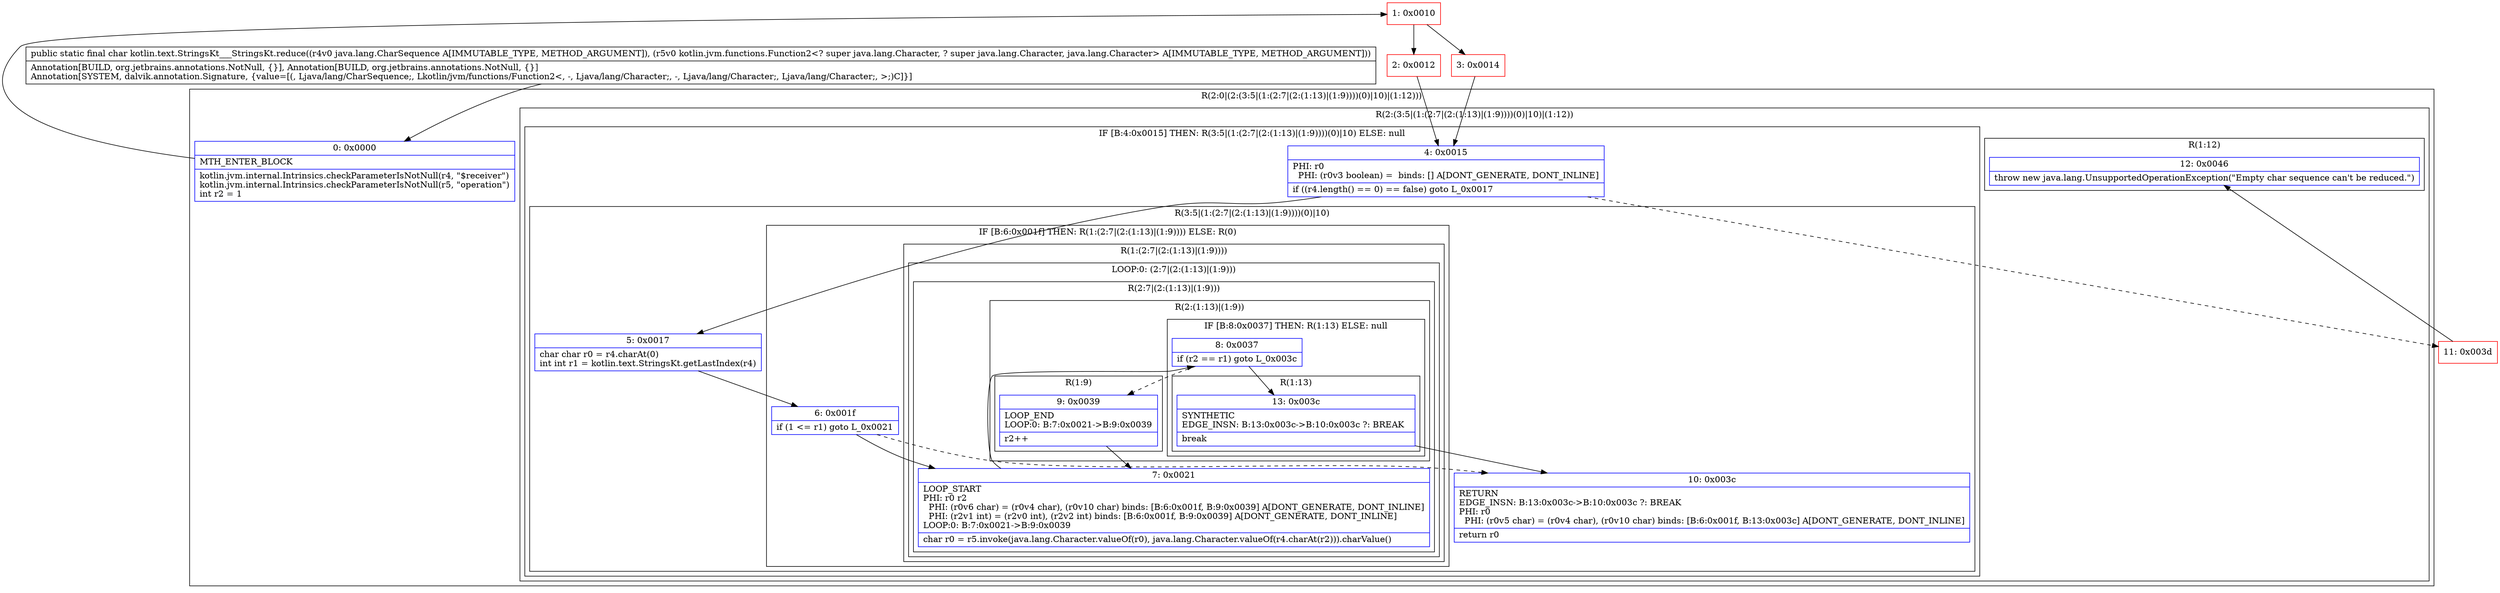 digraph "CFG forkotlin.text.StringsKt___StringsKt.reduce(Ljava\/lang\/CharSequence;Lkotlin\/jvm\/functions\/Function2;)C" {
subgraph cluster_Region_445787096 {
label = "R(2:0|(2:(3:5|(1:(2:7|(2:(1:13)|(1:9))))(0)|10)|(1:12)))";
node [shape=record,color=blue];
Node_0 [shape=record,label="{0\:\ 0x0000|MTH_ENTER_BLOCK\l|kotlin.jvm.internal.Intrinsics.checkParameterIsNotNull(r4, \"$receiver\")\lkotlin.jvm.internal.Intrinsics.checkParameterIsNotNull(r5, \"operation\")\lint r2 = 1\l}"];
subgraph cluster_Region_803803641 {
label = "R(2:(3:5|(1:(2:7|(2:(1:13)|(1:9))))(0)|10)|(1:12))";
node [shape=record,color=blue];
subgraph cluster_IfRegion_1355065274 {
label = "IF [B:4:0x0015] THEN: R(3:5|(1:(2:7|(2:(1:13)|(1:9))))(0)|10) ELSE: null";
node [shape=record,color=blue];
Node_4 [shape=record,label="{4\:\ 0x0015|PHI: r0 \l  PHI: (r0v3 boolean) =  binds: [] A[DONT_GENERATE, DONT_INLINE]\l|if ((r4.length() == 0) == false) goto L_0x0017\l}"];
subgraph cluster_Region_2067008440 {
label = "R(3:5|(1:(2:7|(2:(1:13)|(1:9))))(0)|10)";
node [shape=record,color=blue];
Node_5 [shape=record,label="{5\:\ 0x0017|char char r0 = r4.charAt(0)\lint int r1 = kotlin.text.StringsKt.getLastIndex(r4)\l}"];
subgraph cluster_IfRegion_389516300 {
label = "IF [B:6:0x001f] THEN: R(1:(2:7|(2:(1:13)|(1:9)))) ELSE: R(0)";
node [shape=record,color=blue];
Node_6 [shape=record,label="{6\:\ 0x001f|if (1 \<= r1) goto L_0x0021\l}"];
subgraph cluster_Region_1197960875 {
label = "R(1:(2:7|(2:(1:13)|(1:9))))";
node [shape=record,color=blue];
subgraph cluster_LoopRegion_906692089 {
label = "LOOP:0: (2:7|(2:(1:13)|(1:9)))";
node [shape=record,color=blue];
subgraph cluster_Region_219784866 {
label = "R(2:7|(2:(1:13)|(1:9)))";
node [shape=record,color=blue];
Node_7 [shape=record,label="{7\:\ 0x0021|LOOP_START\lPHI: r0 r2 \l  PHI: (r0v6 char) = (r0v4 char), (r0v10 char) binds: [B:6:0x001f, B:9:0x0039] A[DONT_GENERATE, DONT_INLINE]\l  PHI: (r2v1 int) = (r2v0 int), (r2v2 int) binds: [B:6:0x001f, B:9:0x0039] A[DONT_GENERATE, DONT_INLINE]\lLOOP:0: B:7:0x0021\-\>B:9:0x0039\l|char r0 = r5.invoke(java.lang.Character.valueOf(r0), java.lang.Character.valueOf(r4.charAt(r2))).charValue()\l}"];
subgraph cluster_Region_1359658008 {
label = "R(2:(1:13)|(1:9))";
node [shape=record,color=blue];
subgraph cluster_IfRegion_1894982293 {
label = "IF [B:8:0x0037] THEN: R(1:13) ELSE: null";
node [shape=record,color=blue];
Node_8 [shape=record,label="{8\:\ 0x0037|if (r2 == r1) goto L_0x003c\l}"];
subgraph cluster_Region_604387572 {
label = "R(1:13)";
node [shape=record,color=blue];
Node_13 [shape=record,label="{13\:\ 0x003c|SYNTHETIC\lEDGE_INSN: B:13:0x003c\-\>B:10:0x003c ?: BREAK  \l|break\l}"];
}
}
subgraph cluster_Region_2056441781 {
label = "R(1:9)";
node [shape=record,color=blue];
Node_9 [shape=record,label="{9\:\ 0x0039|LOOP_END\lLOOP:0: B:7:0x0021\-\>B:9:0x0039\l|r2++\l}"];
}
}
}
}
}
subgraph cluster_Region_1491601641 {
label = "R(0)";
node [shape=record,color=blue];
}
}
Node_10 [shape=record,label="{10\:\ 0x003c|RETURN\lEDGE_INSN: B:13:0x003c\-\>B:10:0x003c ?: BREAK  \lPHI: r0 \l  PHI: (r0v5 char) = (r0v4 char), (r0v10 char) binds: [B:6:0x001f, B:13:0x003c] A[DONT_GENERATE, DONT_INLINE]\l|return r0\l}"];
}
}
subgraph cluster_Region_916646592 {
label = "R(1:12)";
node [shape=record,color=blue];
Node_12 [shape=record,label="{12\:\ 0x0046|throw new java.lang.UnsupportedOperationException(\"Empty char sequence can't be reduced.\")\l}"];
}
}
}
Node_1 [shape=record,color=red,label="{1\:\ 0x0010}"];
Node_2 [shape=record,color=red,label="{2\:\ 0x0012}"];
Node_3 [shape=record,color=red,label="{3\:\ 0x0014}"];
Node_11 [shape=record,color=red,label="{11\:\ 0x003d}"];
MethodNode[shape=record,label="{public static final char kotlin.text.StringsKt___StringsKt.reduce((r4v0 java.lang.CharSequence A[IMMUTABLE_TYPE, METHOD_ARGUMENT]), (r5v0 kotlin.jvm.functions.Function2\<? super java.lang.Character, ? super java.lang.Character, java.lang.Character\> A[IMMUTABLE_TYPE, METHOD_ARGUMENT]))  | Annotation[BUILD, org.jetbrains.annotations.NotNull, \{\}], Annotation[BUILD, org.jetbrains.annotations.NotNull, \{\}]\lAnnotation[SYSTEM, dalvik.annotation.Signature, \{value=[(, Ljava\/lang\/CharSequence;, Lkotlin\/jvm\/functions\/Function2\<, \-, Ljava\/lang\/Character;, \-, Ljava\/lang\/Character;, Ljava\/lang\/Character;, \>;)C]\}]\l}"];
MethodNode -> Node_0;
Node_0 -> Node_1;
Node_4 -> Node_5;
Node_4 -> Node_11[style=dashed];
Node_5 -> Node_6;
Node_6 -> Node_7;
Node_6 -> Node_10[style=dashed];
Node_7 -> Node_8;
Node_8 -> Node_9[style=dashed];
Node_8 -> Node_13;
Node_13 -> Node_10;
Node_9 -> Node_7;
Node_1 -> Node_2;
Node_1 -> Node_3;
Node_2 -> Node_4;
Node_3 -> Node_4;
Node_11 -> Node_12;
}

